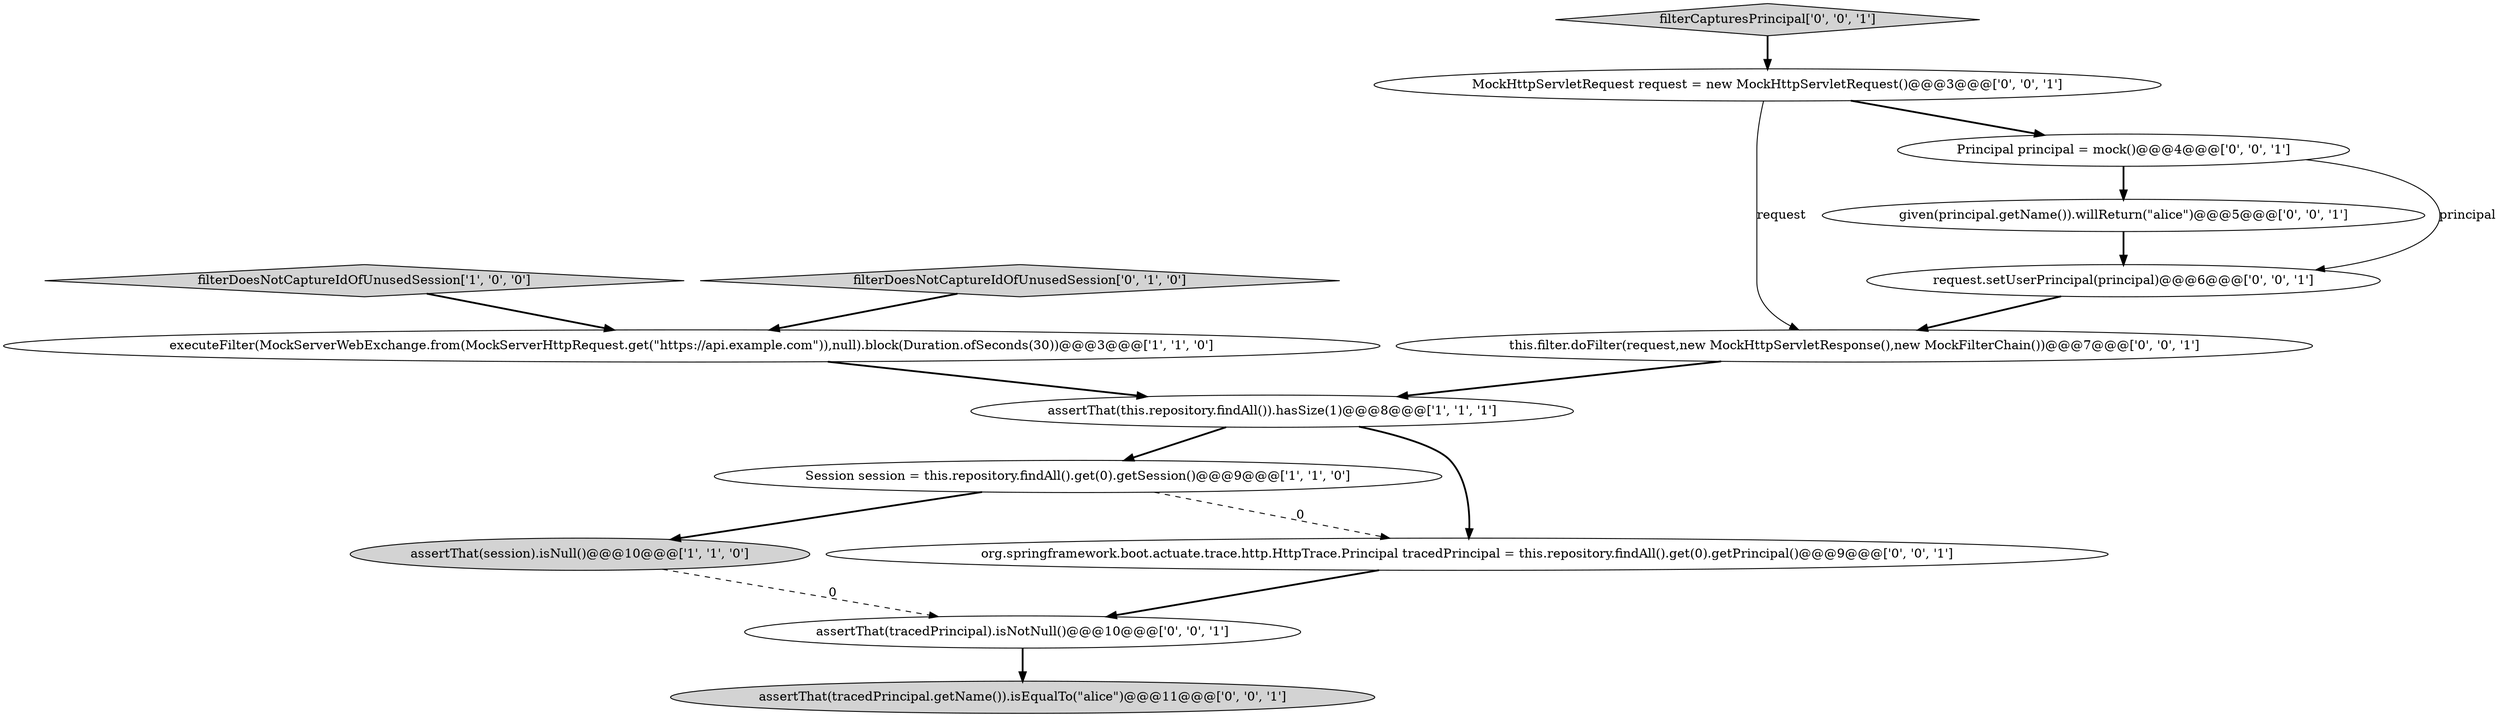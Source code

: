 digraph {
7 [style = filled, label = "this.filter.doFilter(request,new MockHttpServletResponse(),new MockFilterChain())@@@7@@@['0', '0', '1']", fillcolor = white, shape = ellipse image = "AAA0AAABBB3BBB"];
4 [style = filled, label = "assertThat(session).isNull()@@@10@@@['1', '1', '0']", fillcolor = lightgray, shape = ellipse image = "AAA0AAABBB1BBB"];
14 [style = filled, label = "assertThat(tracedPrincipal.getName()).isEqualTo(\"alice\")@@@11@@@['0', '0', '1']", fillcolor = lightgray, shape = ellipse image = "AAA0AAABBB3BBB"];
0 [style = filled, label = "executeFilter(MockServerWebExchange.from(MockServerHttpRequest.get(\"https://api.example.com\")),null).block(Duration.ofSeconds(30))@@@3@@@['1', '1', '0']", fillcolor = white, shape = ellipse image = "AAA0AAABBB1BBB"];
6 [style = filled, label = "Principal principal = mock()@@@4@@@['0', '0', '1']", fillcolor = white, shape = ellipse image = "AAA0AAABBB3BBB"];
8 [style = filled, label = "given(principal.getName()).willReturn(\"alice\")@@@5@@@['0', '0', '1']", fillcolor = white, shape = ellipse image = "AAA0AAABBB3BBB"];
10 [style = filled, label = "filterCapturesPrincipal['0', '0', '1']", fillcolor = lightgray, shape = diamond image = "AAA0AAABBB3BBB"];
3 [style = filled, label = "filterDoesNotCaptureIdOfUnusedSession['1', '0', '0']", fillcolor = lightgray, shape = diamond image = "AAA0AAABBB1BBB"];
5 [style = filled, label = "filterDoesNotCaptureIdOfUnusedSession['0', '1', '0']", fillcolor = lightgray, shape = diamond image = "AAA0AAABBB2BBB"];
12 [style = filled, label = "MockHttpServletRequest request = new MockHttpServletRequest()@@@3@@@['0', '0', '1']", fillcolor = white, shape = ellipse image = "AAA0AAABBB3BBB"];
13 [style = filled, label = "assertThat(tracedPrincipal).isNotNull()@@@10@@@['0', '0', '1']", fillcolor = white, shape = ellipse image = "AAA0AAABBB3BBB"];
2 [style = filled, label = "Session session = this.repository.findAll().get(0).getSession()@@@9@@@['1', '1', '0']", fillcolor = white, shape = ellipse image = "AAA0AAABBB1BBB"];
11 [style = filled, label = "org.springframework.boot.actuate.trace.http.HttpTrace.Principal tracedPrincipal = this.repository.findAll().get(0).getPrincipal()@@@9@@@['0', '0', '1']", fillcolor = white, shape = ellipse image = "AAA0AAABBB3BBB"];
9 [style = filled, label = "request.setUserPrincipal(principal)@@@6@@@['0', '0', '1']", fillcolor = white, shape = ellipse image = "AAA0AAABBB3BBB"];
1 [style = filled, label = "assertThat(this.repository.findAll()).hasSize(1)@@@8@@@['1', '1', '1']", fillcolor = white, shape = ellipse image = "AAA0AAABBB1BBB"];
2->11 [style = dashed, label="0"];
1->2 [style = bold, label=""];
12->7 [style = solid, label="request"];
7->1 [style = bold, label=""];
4->13 [style = dashed, label="0"];
5->0 [style = bold, label=""];
9->7 [style = bold, label=""];
11->13 [style = bold, label=""];
12->6 [style = bold, label=""];
2->4 [style = bold, label=""];
13->14 [style = bold, label=""];
0->1 [style = bold, label=""];
10->12 [style = bold, label=""];
6->9 [style = solid, label="principal"];
3->0 [style = bold, label=""];
6->8 [style = bold, label=""];
1->11 [style = bold, label=""];
8->9 [style = bold, label=""];
}
